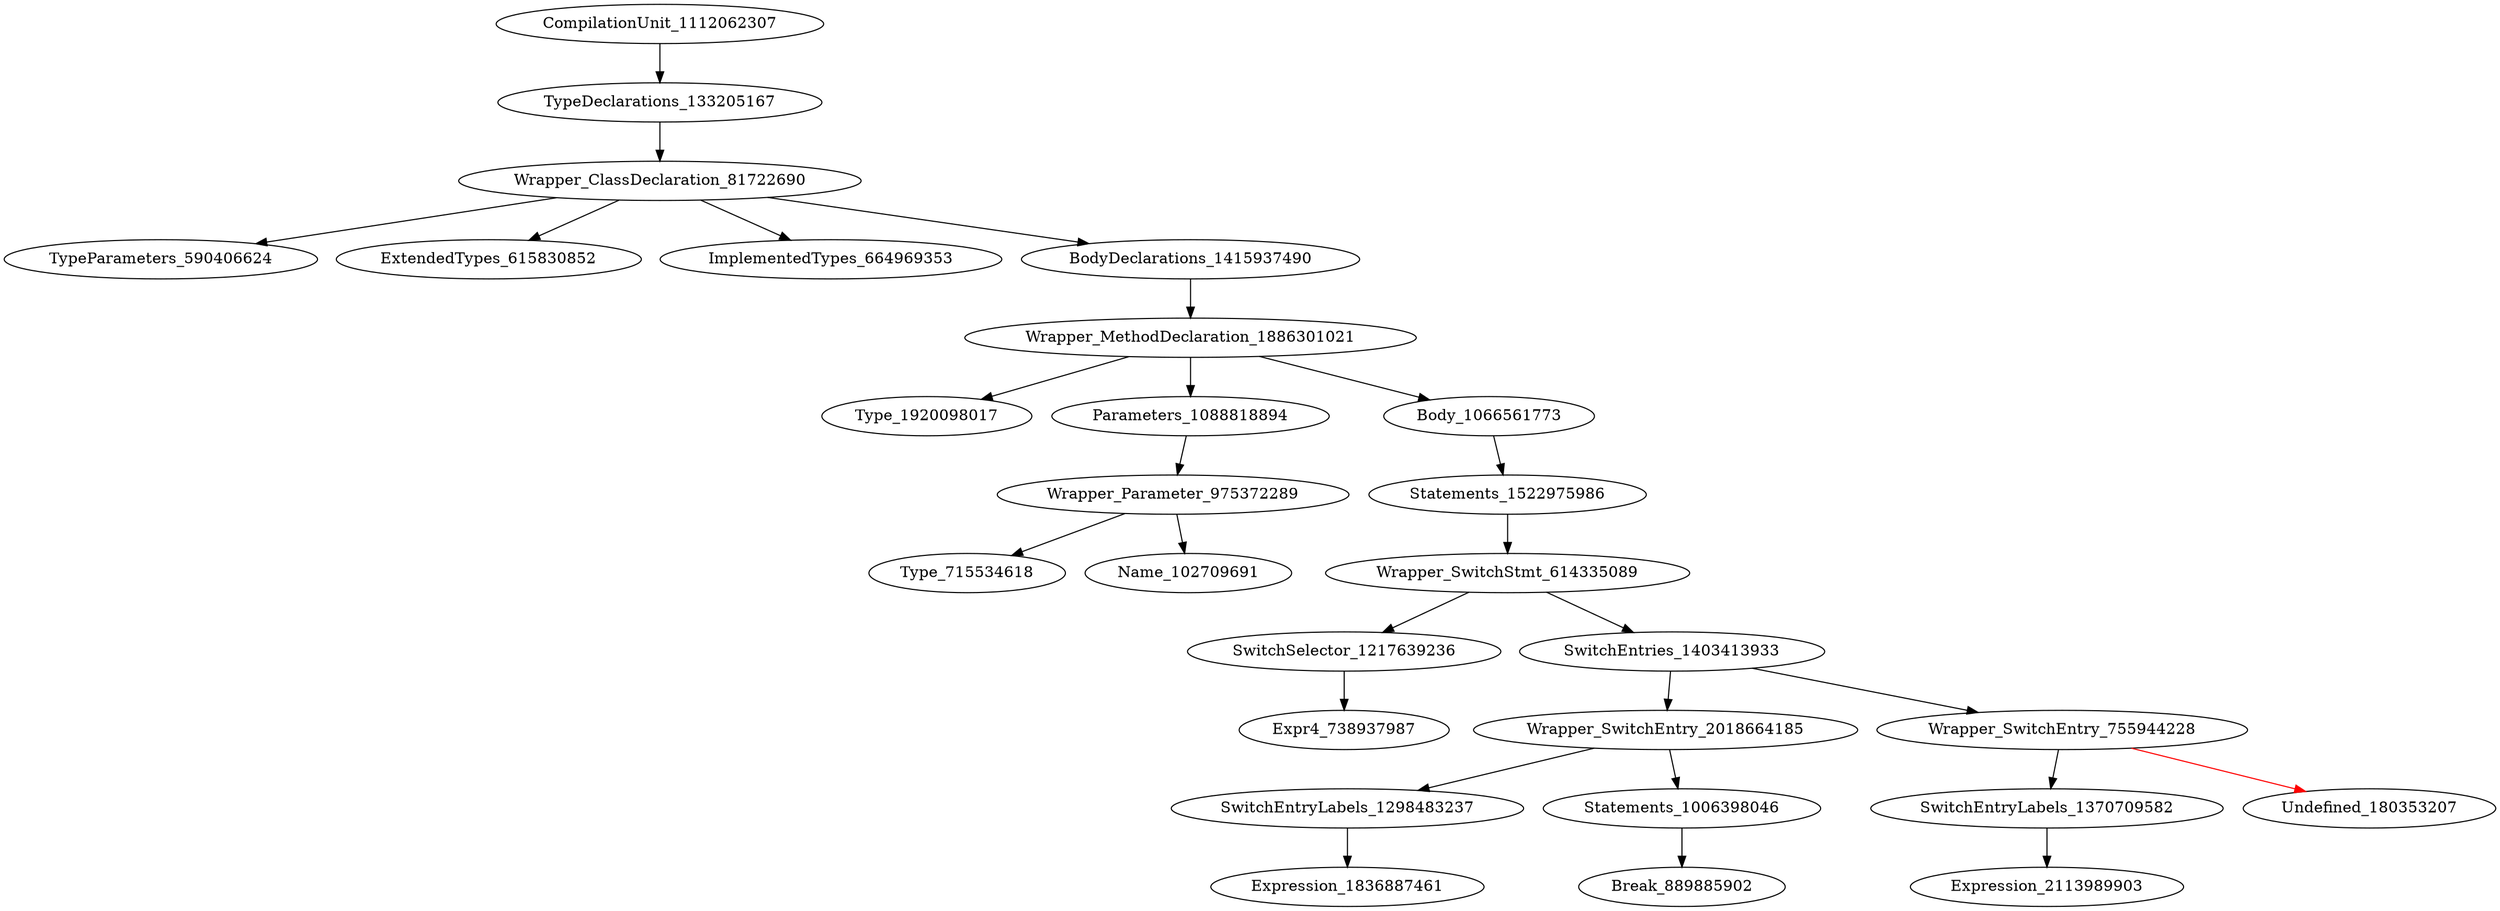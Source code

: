 digraph {
CompilationUnit_1112062307 -> TypeDeclarations_133205167
TypeDeclarations_133205167 -> Wrapper_ClassDeclaration_81722690
Wrapper_ClassDeclaration_81722690 -> TypeParameters_590406624
Wrapper_ClassDeclaration_81722690 -> ExtendedTypes_615830852
Wrapper_ClassDeclaration_81722690 -> ImplementedTypes_664969353
Wrapper_ClassDeclaration_81722690 -> BodyDeclarations_1415937490
BodyDeclarations_1415937490 -> Wrapper_MethodDeclaration_1886301021
Wrapper_MethodDeclaration_1886301021 -> Type_1920098017
Wrapper_MethodDeclaration_1886301021 -> Parameters_1088818894
Wrapper_MethodDeclaration_1886301021 -> Body_1066561773
Parameters_1088818894 -> Wrapper_Parameter_975372289
Body_1066561773 -> Statements_1522975986
Wrapper_Parameter_975372289 -> Type_715534618
Wrapper_Parameter_975372289 -> Name_102709691
Statements_1522975986 -> Wrapper_SwitchStmt_614335089
Wrapper_SwitchStmt_614335089 -> SwitchSelector_1217639236
Wrapper_SwitchStmt_614335089 -> SwitchEntries_1403413933
SwitchSelector_1217639236 -> Expr4_738937987
SwitchEntries_1403413933 -> Wrapper_SwitchEntry_2018664185
SwitchEntries_1403413933 -> Wrapper_SwitchEntry_755944228
Wrapper_SwitchEntry_2018664185 -> SwitchEntryLabels_1298483237
Wrapper_SwitchEntry_2018664185 -> Statements_1006398046
Wrapper_SwitchEntry_755944228 -> SwitchEntryLabels_1370709582
Wrapper_SwitchEntry_755944228 -> Undefined_180353207 [color = red] 
SwitchEntryLabels_1298483237 -> Expression_1836887461
Statements_1006398046 -> Break_889885902
SwitchEntryLabels_1370709582 -> Expression_2113989903
}